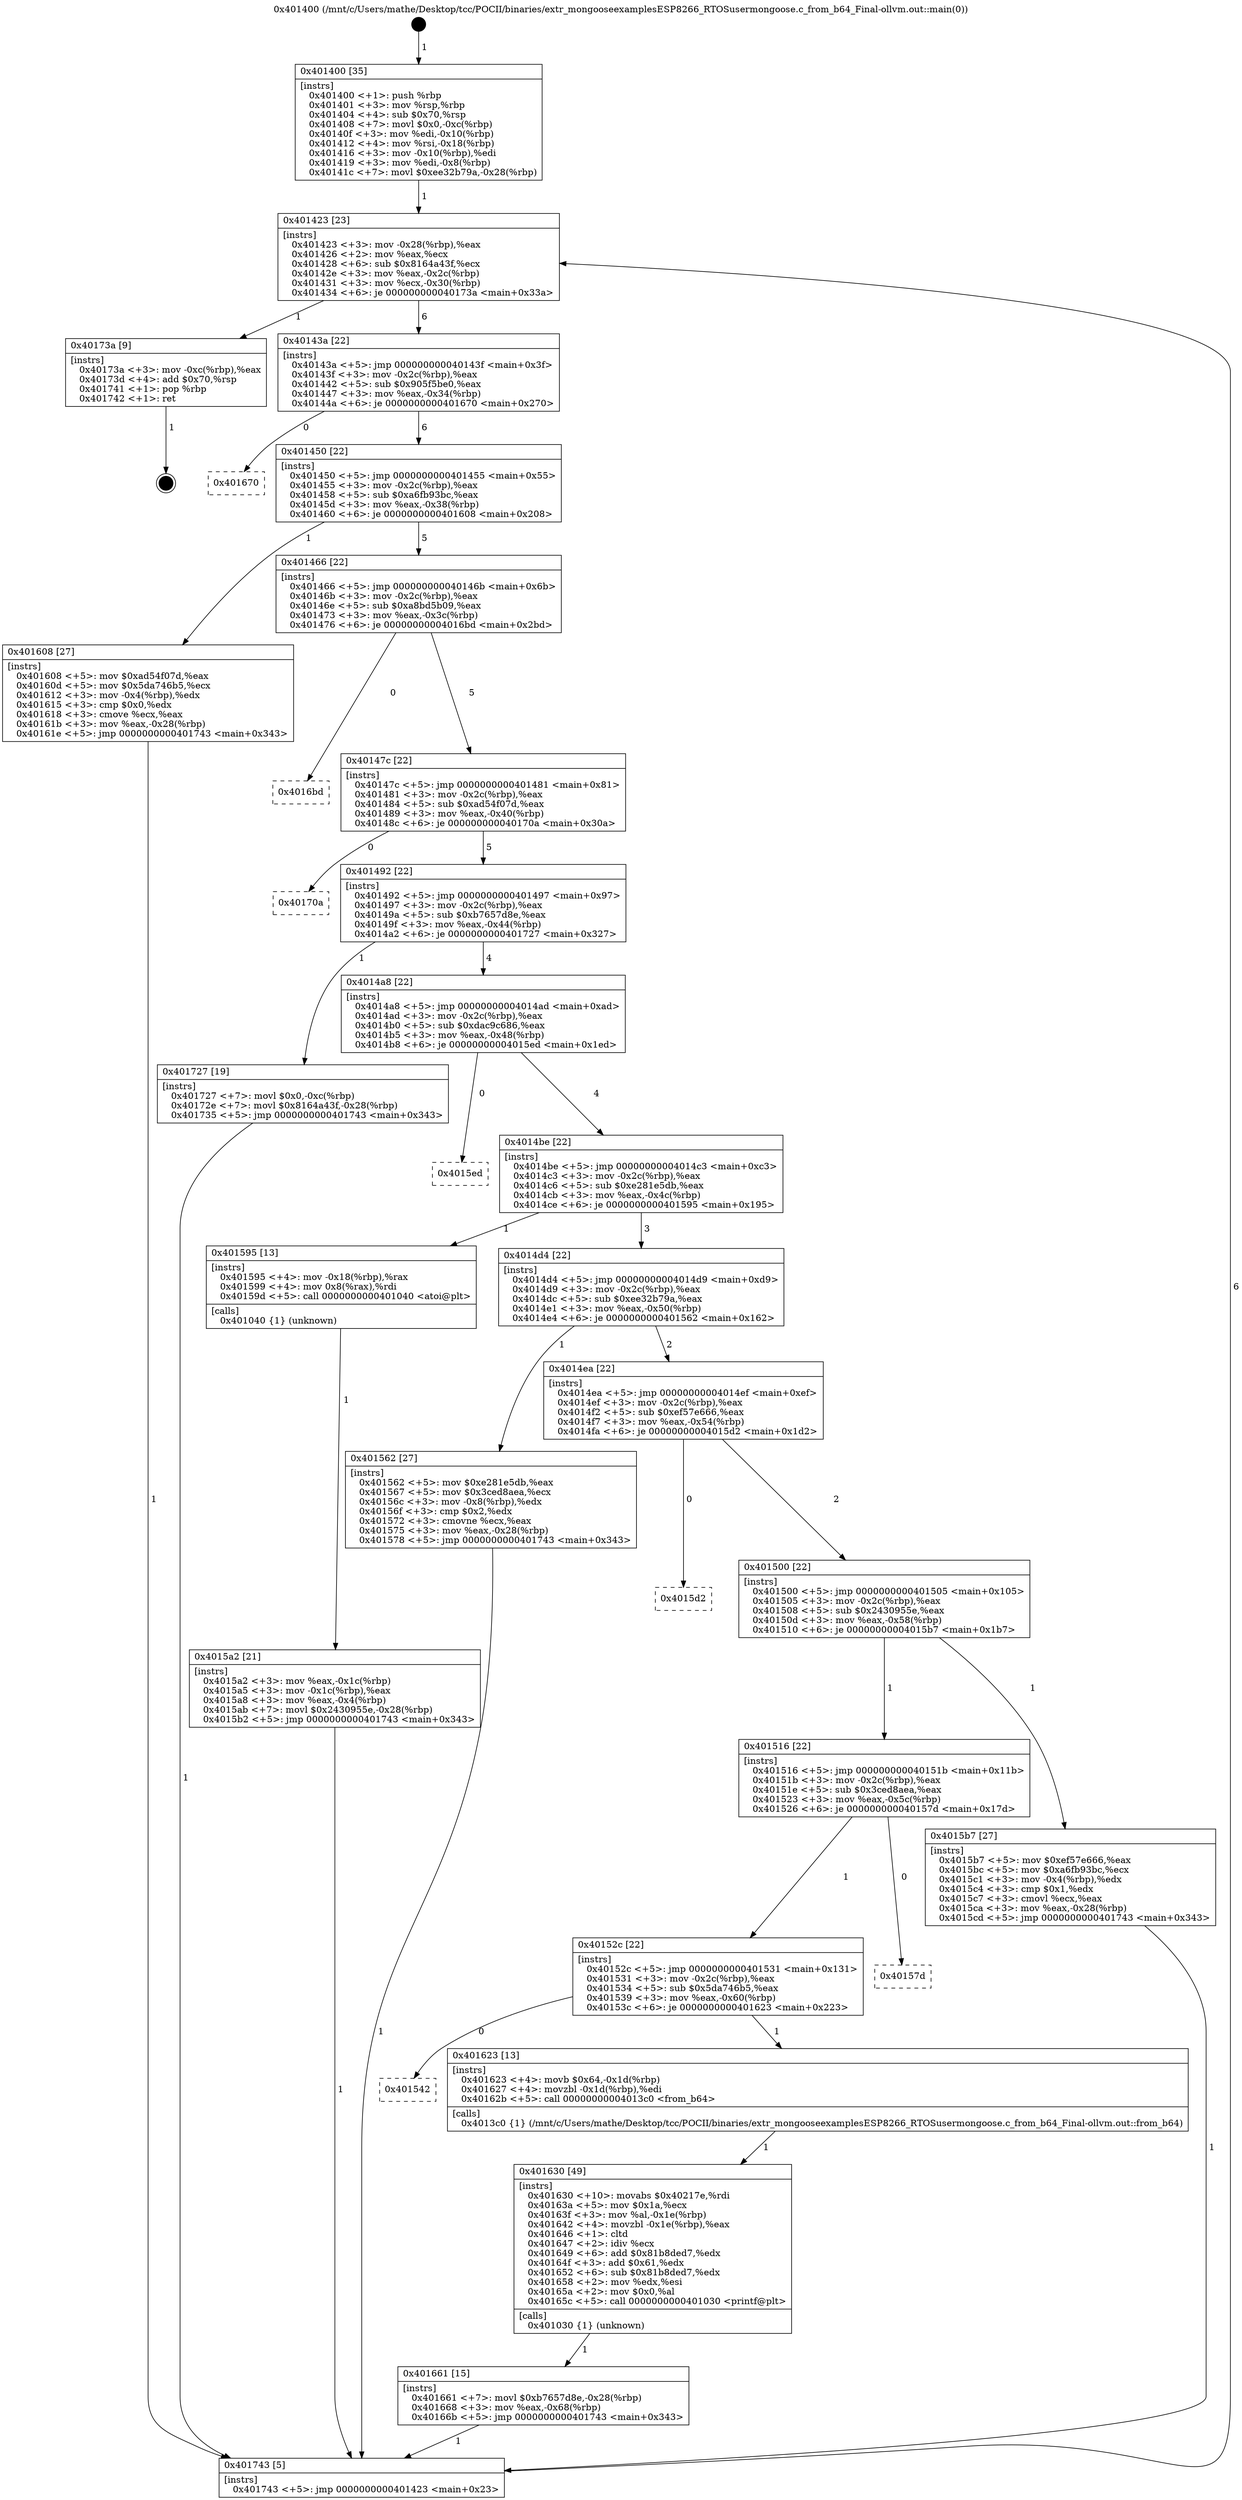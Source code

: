 digraph "0x401400" {
  label = "0x401400 (/mnt/c/Users/mathe/Desktop/tcc/POCII/binaries/extr_mongooseexamplesESP8266_RTOSusermongoose.c_from_b64_Final-ollvm.out::main(0))"
  labelloc = "t"
  node[shape=record]

  Entry [label="",width=0.3,height=0.3,shape=circle,fillcolor=black,style=filled]
  "0x401423" [label="{
     0x401423 [23]\l
     | [instrs]\l
     &nbsp;&nbsp;0x401423 \<+3\>: mov -0x28(%rbp),%eax\l
     &nbsp;&nbsp;0x401426 \<+2\>: mov %eax,%ecx\l
     &nbsp;&nbsp;0x401428 \<+6\>: sub $0x8164a43f,%ecx\l
     &nbsp;&nbsp;0x40142e \<+3\>: mov %eax,-0x2c(%rbp)\l
     &nbsp;&nbsp;0x401431 \<+3\>: mov %ecx,-0x30(%rbp)\l
     &nbsp;&nbsp;0x401434 \<+6\>: je 000000000040173a \<main+0x33a\>\l
  }"]
  "0x40173a" [label="{
     0x40173a [9]\l
     | [instrs]\l
     &nbsp;&nbsp;0x40173a \<+3\>: mov -0xc(%rbp),%eax\l
     &nbsp;&nbsp;0x40173d \<+4\>: add $0x70,%rsp\l
     &nbsp;&nbsp;0x401741 \<+1\>: pop %rbp\l
     &nbsp;&nbsp;0x401742 \<+1\>: ret\l
  }"]
  "0x40143a" [label="{
     0x40143a [22]\l
     | [instrs]\l
     &nbsp;&nbsp;0x40143a \<+5\>: jmp 000000000040143f \<main+0x3f\>\l
     &nbsp;&nbsp;0x40143f \<+3\>: mov -0x2c(%rbp),%eax\l
     &nbsp;&nbsp;0x401442 \<+5\>: sub $0x905f5be0,%eax\l
     &nbsp;&nbsp;0x401447 \<+3\>: mov %eax,-0x34(%rbp)\l
     &nbsp;&nbsp;0x40144a \<+6\>: je 0000000000401670 \<main+0x270\>\l
  }"]
  Exit [label="",width=0.3,height=0.3,shape=circle,fillcolor=black,style=filled,peripheries=2]
  "0x401670" [label="{
     0x401670\l
  }", style=dashed]
  "0x401450" [label="{
     0x401450 [22]\l
     | [instrs]\l
     &nbsp;&nbsp;0x401450 \<+5\>: jmp 0000000000401455 \<main+0x55\>\l
     &nbsp;&nbsp;0x401455 \<+3\>: mov -0x2c(%rbp),%eax\l
     &nbsp;&nbsp;0x401458 \<+5\>: sub $0xa6fb93bc,%eax\l
     &nbsp;&nbsp;0x40145d \<+3\>: mov %eax,-0x38(%rbp)\l
     &nbsp;&nbsp;0x401460 \<+6\>: je 0000000000401608 \<main+0x208\>\l
  }"]
  "0x401661" [label="{
     0x401661 [15]\l
     | [instrs]\l
     &nbsp;&nbsp;0x401661 \<+7\>: movl $0xb7657d8e,-0x28(%rbp)\l
     &nbsp;&nbsp;0x401668 \<+3\>: mov %eax,-0x68(%rbp)\l
     &nbsp;&nbsp;0x40166b \<+5\>: jmp 0000000000401743 \<main+0x343\>\l
  }"]
  "0x401608" [label="{
     0x401608 [27]\l
     | [instrs]\l
     &nbsp;&nbsp;0x401608 \<+5\>: mov $0xad54f07d,%eax\l
     &nbsp;&nbsp;0x40160d \<+5\>: mov $0x5da746b5,%ecx\l
     &nbsp;&nbsp;0x401612 \<+3\>: mov -0x4(%rbp),%edx\l
     &nbsp;&nbsp;0x401615 \<+3\>: cmp $0x0,%edx\l
     &nbsp;&nbsp;0x401618 \<+3\>: cmove %ecx,%eax\l
     &nbsp;&nbsp;0x40161b \<+3\>: mov %eax,-0x28(%rbp)\l
     &nbsp;&nbsp;0x40161e \<+5\>: jmp 0000000000401743 \<main+0x343\>\l
  }"]
  "0x401466" [label="{
     0x401466 [22]\l
     | [instrs]\l
     &nbsp;&nbsp;0x401466 \<+5\>: jmp 000000000040146b \<main+0x6b\>\l
     &nbsp;&nbsp;0x40146b \<+3\>: mov -0x2c(%rbp),%eax\l
     &nbsp;&nbsp;0x40146e \<+5\>: sub $0xa8bd5b09,%eax\l
     &nbsp;&nbsp;0x401473 \<+3\>: mov %eax,-0x3c(%rbp)\l
     &nbsp;&nbsp;0x401476 \<+6\>: je 00000000004016bd \<main+0x2bd\>\l
  }"]
  "0x401630" [label="{
     0x401630 [49]\l
     | [instrs]\l
     &nbsp;&nbsp;0x401630 \<+10\>: movabs $0x40217e,%rdi\l
     &nbsp;&nbsp;0x40163a \<+5\>: mov $0x1a,%ecx\l
     &nbsp;&nbsp;0x40163f \<+3\>: mov %al,-0x1e(%rbp)\l
     &nbsp;&nbsp;0x401642 \<+4\>: movzbl -0x1e(%rbp),%eax\l
     &nbsp;&nbsp;0x401646 \<+1\>: cltd\l
     &nbsp;&nbsp;0x401647 \<+2\>: idiv %ecx\l
     &nbsp;&nbsp;0x401649 \<+6\>: add $0x81b8ded7,%edx\l
     &nbsp;&nbsp;0x40164f \<+3\>: add $0x61,%edx\l
     &nbsp;&nbsp;0x401652 \<+6\>: sub $0x81b8ded7,%edx\l
     &nbsp;&nbsp;0x401658 \<+2\>: mov %edx,%esi\l
     &nbsp;&nbsp;0x40165a \<+2\>: mov $0x0,%al\l
     &nbsp;&nbsp;0x40165c \<+5\>: call 0000000000401030 \<printf@plt\>\l
     | [calls]\l
     &nbsp;&nbsp;0x401030 \{1\} (unknown)\l
  }"]
  "0x4016bd" [label="{
     0x4016bd\l
  }", style=dashed]
  "0x40147c" [label="{
     0x40147c [22]\l
     | [instrs]\l
     &nbsp;&nbsp;0x40147c \<+5\>: jmp 0000000000401481 \<main+0x81\>\l
     &nbsp;&nbsp;0x401481 \<+3\>: mov -0x2c(%rbp),%eax\l
     &nbsp;&nbsp;0x401484 \<+5\>: sub $0xad54f07d,%eax\l
     &nbsp;&nbsp;0x401489 \<+3\>: mov %eax,-0x40(%rbp)\l
     &nbsp;&nbsp;0x40148c \<+6\>: je 000000000040170a \<main+0x30a\>\l
  }"]
  "0x401542" [label="{
     0x401542\l
  }", style=dashed]
  "0x40170a" [label="{
     0x40170a\l
  }", style=dashed]
  "0x401492" [label="{
     0x401492 [22]\l
     | [instrs]\l
     &nbsp;&nbsp;0x401492 \<+5\>: jmp 0000000000401497 \<main+0x97\>\l
     &nbsp;&nbsp;0x401497 \<+3\>: mov -0x2c(%rbp),%eax\l
     &nbsp;&nbsp;0x40149a \<+5\>: sub $0xb7657d8e,%eax\l
     &nbsp;&nbsp;0x40149f \<+3\>: mov %eax,-0x44(%rbp)\l
     &nbsp;&nbsp;0x4014a2 \<+6\>: je 0000000000401727 \<main+0x327\>\l
  }"]
  "0x401623" [label="{
     0x401623 [13]\l
     | [instrs]\l
     &nbsp;&nbsp;0x401623 \<+4\>: movb $0x64,-0x1d(%rbp)\l
     &nbsp;&nbsp;0x401627 \<+4\>: movzbl -0x1d(%rbp),%edi\l
     &nbsp;&nbsp;0x40162b \<+5\>: call 00000000004013c0 \<from_b64\>\l
     | [calls]\l
     &nbsp;&nbsp;0x4013c0 \{1\} (/mnt/c/Users/mathe/Desktop/tcc/POCII/binaries/extr_mongooseexamplesESP8266_RTOSusermongoose.c_from_b64_Final-ollvm.out::from_b64)\l
  }"]
  "0x401727" [label="{
     0x401727 [19]\l
     | [instrs]\l
     &nbsp;&nbsp;0x401727 \<+7\>: movl $0x0,-0xc(%rbp)\l
     &nbsp;&nbsp;0x40172e \<+7\>: movl $0x8164a43f,-0x28(%rbp)\l
     &nbsp;&nbsp;0x401735 \<+5\>: jmp 0000000000401743 \<main+0x343\>\l
  }"]
  "0x4014a8" [label="{
     0x4014a8 [22]\l
     | [instrs]\l
     &nbsp;&nbsp;0x4014a8 \<+5\>: jmp 00000000004014ad \<main+0xad\>\l
     &nbsp;&nbsp;0x4014ad \<+3\>: mov -0x2c(%rbp),%eax\l
     &nbsp;&nbsp;0x4014b0 \<+5\>: sub $0xdac9c686,%eax\l
     &nbsp;&nbsp;0x4014b5 \<+3\>: mov %eax,-0x48(%rbp)\l
     &nbsp;&nbsp;0x4014b8 \<+6\>: je 00000000004015ed \<main+0x1ed\>\l
  }"]
  "0x40152c" [label="{
     0x40152c [22]\l
     | [instrs]\l
     &nbsp;&nbsp;0x40152c \<+5\>: jmp 0000000000401531 \<main+0x131\>\l
     &nbsp;&nbsp;0x401531 \<+3\>: mov -0x2c(%rbp),%eax\l
     &nbsp;&nbsp;0x401534 \<+5\>: sub $0x5da746b5,%eax\l
     &nbsp;&nbsp;0x401539 \<+3\>: mov %eax,-0x60(%rbp)\l
     &nbsp;&nbsp;0x40153c \<+6\>: je 0000000000401623 \<main+0x223\>\l
  }"]
  "0x4015ed" [label="{
     0x4015ed\l
  }", style=dashed]
  "0x4014be" [label="{
     0x4014be [22]\l
     | [instrs]\l
     &nbsp;&nbsp;0x4014be \<+5\>: jmp 00000000004014c3 \<main+0xc3\>\l
     &nbsp;&nbsp;0x4014c3 \<+3\>: mov -0x2c(%rbp),%eax\l
     &nbsp;&nbsp;0x4014c6 \<+5\>: sub $0xe281e5db,%eax\l
     &nbsp;&nbsp;0x4014cb \<+3\>: mov %eax,-0x4c(%rbp)\l
     &nbsp;&nbsp;0x4014ce \<+6\>: je 0000000000401595 \<main+0x195\>\l
  }"]
  "0x40157d" [label="{
     0x40157d\l
  }", style=dashed]
  "0x401595" [label="{
     0x401595 [13]\l
     | [instrs]\l
     &nbsp;&nbsp;0x401595 \<+4\>: mov -0x18(%rbp),%rax\l
     &nbsp;&nbsp;0x401599 \<+4\>: mov 0x8(%rax),%rdi\l
     &nbsp;&nbsp;0x40159d \<+5\>: call 0000000000401040 \<atoi@plt\>\l
     | [calls]\l
     &nbsp;&nbsp;0x401040 \{1\} (unknown)\l
  }"]
  "0x4014d4" [label="{
     0x4014d4 [22]\l
     | [instrs]\l
     &nbsp;&nbsp;0x4014d4 \<+5\>: jmp 00000000004014d9 \<main+0xd9\>\l
     &nbsp;&nbsp;0x4014d9 \<+3\>: mov -0x2c(%rbp),%eax\l
     &nbsp;&nbsp;0x4014dc \<+5\>: sub $0xee32b79a,%eax\l
     &nbsp;&nbsp;0x4014e1 \<+3\>: mov %eax,-0x50(%rbp)\l
     &nbsp;&nbsp;0x4014e4 \<+6\>: je 0000000000401562 \<main+0x162\>\l
  }"]
  "0x401516" [label="{
     0x401516 [22]\l
     | [instrs]\l
     &nbsp;&nbsp;0x401516 \<+5\>: jmp 000000000040151b \<main+0x11b\>\l
     &nbsp;&nbsp;0x40151b \<+3\>: mov -0x2c(%rbp),%eax\l
     &nbsp;&nbsp;0x40151e \<+5\>: sub $0x3ced8aea,%eax\l
     &nbsp;&nbsp;0x401523 \<+3\>: mov %eax,-0x5c(%rbp)\l
     &nbsp;&nbsp;0x401526 \<+6\>: je 000000000040157d \<main+0x17d\>\l
  }"]
  "0x401562" [label="{
     0x401562 [27]\l
     | [instrs]\l
     &nbsp;&nbsp;0x401562 \<+5\>: mov $0xe281e5db,%eax\l
     &nbsp;&nbsp;0x401567 \<+5\>: mov $0x3ced8aea,%ecx\l
     &nbsp;&nbsp;0x40156c \<+3\>: mov -0x8(%rbp),%edx\l
     &nbsp;&nbsp;0x40156f \<+3\>: cmp $0x2,%edx\l
     &nbsp;&nbsp;0x401572 \<+3\>: cmovne %ecx,%eax\l
     &nbsp;&nbsp;0x401575 \<+3\>: mov %eax,-0x28(%rbp)\l
     &nbsp;&nbsp;0x401578 \<+5\>: jmp 0000000000401743 \<main+0x343\>\l
  }"]
  "0x4014ea" [label="{
     0x4014ea [22]\l
     | [instrs]\l
     &nbsp;&nbsp;0x4014ea \<+5\>: jmp 00000000004014ef \<main+0xef\>\l
     &nbsp;&nbsp;0x4014ef \<+3\>: mov -0x2c(%rbp),%eax\l
     &nbsp;&nbsp;0x4014f2 \<+5\>: sub $0xef57e666,%eax\l
     &nbsp;&nbsp;0x4014f7 \<+3\>: mov %eax,-0x54(%rbp)\l
     &nbsp;&nbsp;0x4014fa \<+6\>: je 00000000004015d2 \<main+0x1d2\>\l
  }"]
  "0x401743" [label="{
     0x401743 [5]\l
     | [instrs]\l
     &nbsp;&nbsp;0x401743 \<+5\>: jmp 0000000000401423 \<main+0x23\>\l
  }"]
  "0x401400" [label="{
     0x401400 [35]\l
     | [instrs]\l
     &nbsp;&nbsp;0x401400 \<+1\>: push %rbp\l
     &nbsp;&nbsp;0x401401 \<+3\>: mov %rsp,%rbp\l
     &nbsp;&nbsp;0x401404 \<+4\>: sub $0x70,%rsp\l
     &nbsp;&nbsp;0x401408 \<+7\>: movl $0x0,-0xc(%rbp)\l
     &nbsp;&nbsp;0x40140f \<+3\>: mov %edi,-0x10(%rbp)\l
     &nbsp;&nbsp;0x401412 \<+4\>: mov %rsi,-0x18(%rbp)\l
     &nbsp;&nbsp;0x401416 \<+3\>: mov -0x10(%rbp),%edi\l
     &nbsp;&nbsp;0x401419 \<+3\>: mov %edi,-0x8(%rbp)\l
     &nbsp;&nbsp;0x40141c \<+7\>: movl $0xee32b79a,-0x28(%rbp)\l
  }"]
  "0x4015a2" [label="{
     0x4015a2 [21]\l
     | [instrs]\l
     &nbsp;&nbsp;0x4015a2 \<+3\>: mov %eax,-0x1c(%rbp)\l
     &nbsp;&nbsp;0x4015a5 \<+3\>: mov -0x1c(%rbp),%eax\l
     &nbsp;&nbsp;0x4015a8 \<+3\>: mov %eax,-0x4(%rbp)\l
     &nbsp;&nbsp;0x4015ab \<+7\>: movl $0x2430955e,-0x28(%rbp)\l
     &nbsp;&nbsp;0x4015b2 \<+5\>: jmp 0000000000401743 \<main+0x343\>\l
  }"]
  "0x4015b7" [label="{
     0x4015b7 [27]\l
     | [instrs]\l
     &nbsp;&nbsp;0x4015b7 \<+5\>: mov $0xef57e666,%eax\l
     &nbsp;&nbsp;0x4015bc \<+5\>: mov $0xa6fb93bc,%ecx\l
     &nbsp;&nbsp;0x4015c1 \<+3\>: mov -0x4(%rbp),%edx\l
     &nbsp;&nbsp;0x4015c4 \<+3\>: cmp $0x1,%edx\l
     &nbsp;&nbsp;0x4015c7 \<+3\>: cmovl %ecx,%eax\l
     &nbsp;&nbsp;0x4015ca \<+3\>: mov %eax,-0x28(%rbp)\l
     &nbsp;&nbsp;0x4015cd \<+5\>: jmp 0000000000401743 \<main+0x343\>\l
  }"]
  "0x4015d2" [label="{
     0x4015d2\l
  }", style=dashed]
  "0x401500" [label="{
     0x401500 [22]\l
     | [instrs]\l
     &nbsp;&nbsp;0x401500 \<+5\>: jmp 0000000000401505 \<main+0x105\>\l
     &nbsp;&nbsp;0x401505 \<+3\>: mov -0x2c(%rbp),%eax\l
     &nbsp;&nbsp;0x401508 \<+5\>: sub $0x2430955e,%eax\l
     &nbsp;&nbsp;0x40150d \<+3\>: mov %eax,-0x58(%rbp)\l
     &nbsp;&nbsp;0x401510 \<+6\>: je 00000000004015b7 \<main+0x1b7\>\l
  }"]
  Entry -> "0x401400" [label=" 1"]
  "0x401423" -> "0x40173a" [label=" 1"]
  "0x401423" -> "0x40143a" [label=" 6"]
  "0x40173a" -> Exit [label=" 1"]
  "0x40143a" -> "0x401670" [label=" 0"]
  "0x40143a" -> "0x401450" [label=" 6"]
  "0x401727" -> "0x401743" [label=" 1"]
  "0x401450" -> "0x401608" [label=" 1"]
  "0x401450" -> "0x401466" [label=" 5"]
  "0x401661" -> "0x401743" [label=" 1"]
  "0x401466" -> "0x4016bd" [label=" 0"]
  "0x401466" -> "0x40147c" [label=" 5"]
  "0x401630" -> "0x401661" [label=" 1"]
  "0x40147c" -> "0x40170a" [label=" 0"]
  "0x40147c" -> "0x401492" [label=" 5"]
  "0x401623" -> "0x401630" [label=" 1"]
  "0x401492" -> "0x401727" [label=" 1"]
  "0x401492" -> "0x4014a8" [label=" 4"]
  "0x40152c" -> "0x401542" [label=" 0"]
  "0x4014a8" -> "0x4015ed" [label=" 0"]
  "0x4014a8" -> "0x4014be" [label=" 4"]
  "0x40152c" -> "0x401623" [label=" 1"]
  "0x4014be" -> "0x401595" [label=" 1"]
  "0x4014be" -> "0x4014d4" [label=" 3"]
  "0x401516" -> "0x40152c" [label=" 1"]
  "0x4014d4" -> "0x401562" [label=" 1"]
  "0x4014d4" -> "0x4014ea" [label=" 2"]
  "0x401562" -> "0x401743" [label=" 1"]
  "0x401400" -> "0x401423" [label=" 1"]
  "0x401743" -> "0x401423" [label=" 6"]
  "0x401595" -> "0x4015a2" [label=" 1"]
  "0x4015a2" -> "0x401743" [label=" 1"]
  "0x401516" -> "0x40157d" [label=" 0"]
  "0x4014ea" -> "0x4015d2" [label=" 0"]
  "0x4014ea" -> "0x401500" [label=" 2"]
  "0x401608" -> "0x401743" [label=" 1"]
  "0x401500" -> "0x4015b7" [label=" 1"]
  "0x401500" -> "0x401516" [label=" 1"]
  "0x4015b7" -> "0x401743" [label=" 1"]
}
